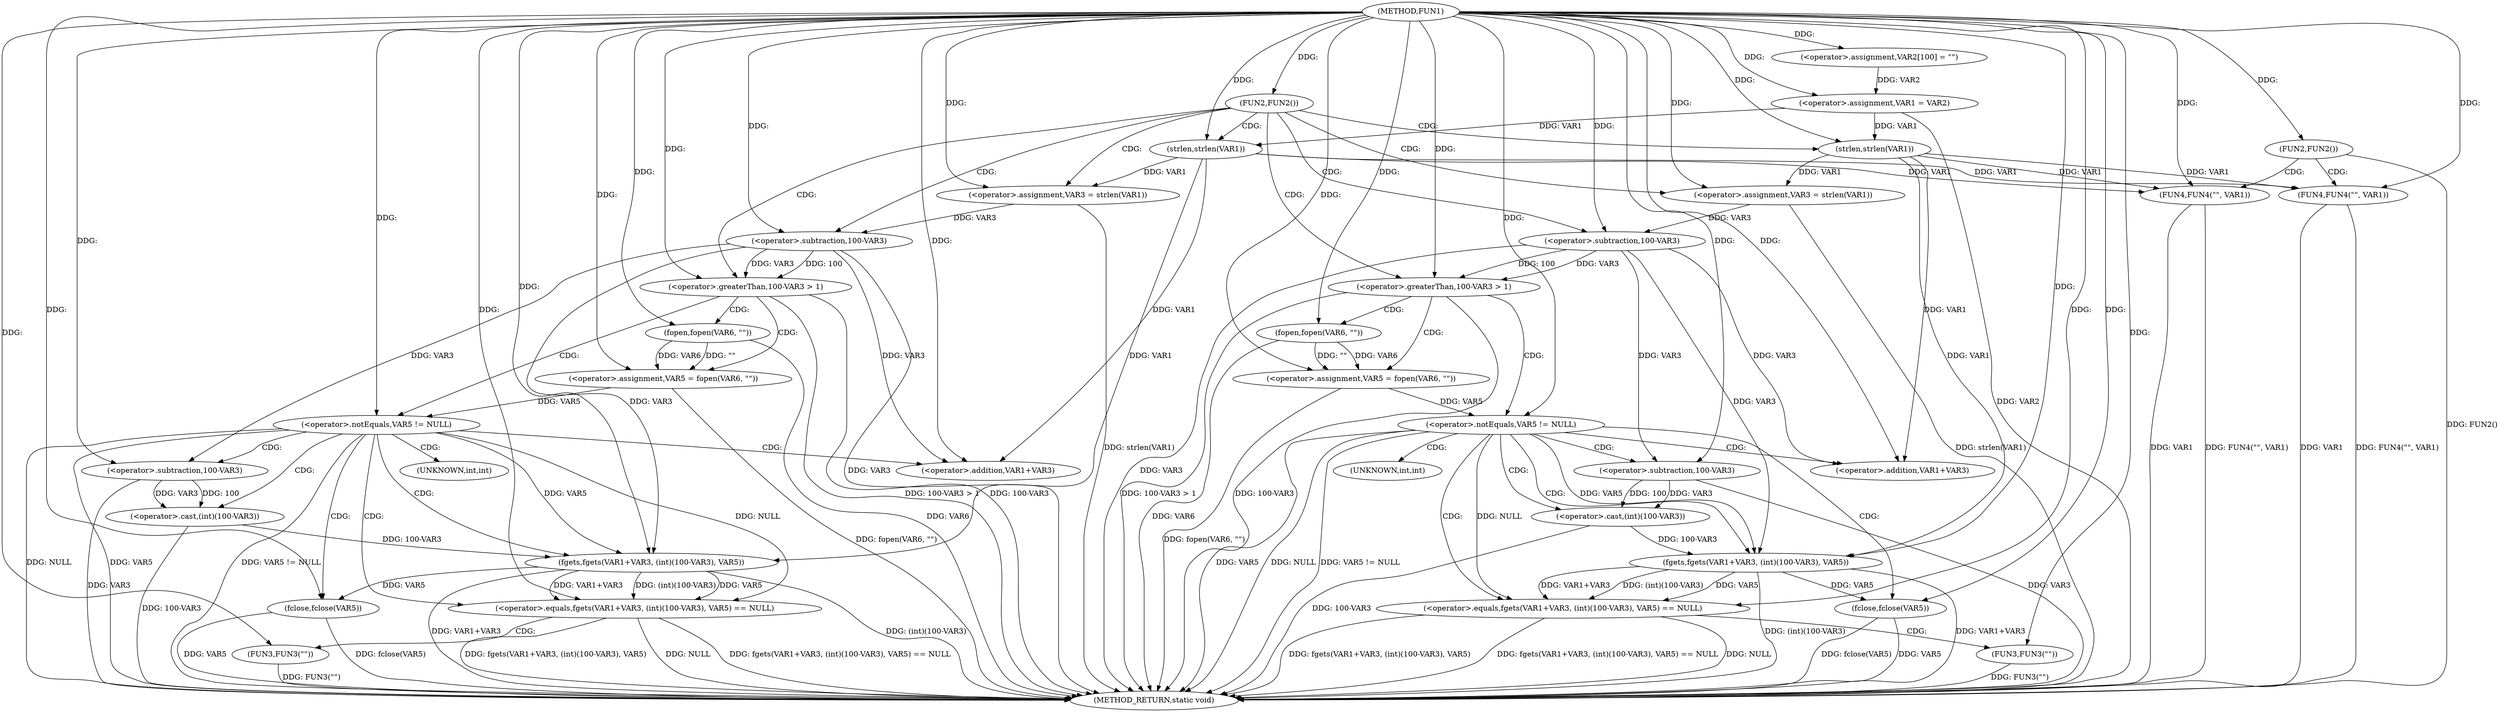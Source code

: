 digraph FUN1 {  
"1000100" [label = "(METHOD,FUN1)" ]
"1000210" [label = "(METHOD_RETURN,static void)" ]
"1000104" [label = "(<operator>.assignment,VAR2[100] = \"\")" ]
"1000107" [label = "(<operator>.assignment,VAR1 = VAR2)" ]
"1000111" [label = "(FUN2,FUN2())" ]
"1000115" [label = "(<operator>.assignment,VAR3 = strlen(VAR1))" ]
"1000117" [label = "(strlen,strlen(VAR1))" ]
"1000121" [label = "(<operator>.greaterThan,100-VAR3 > 1)" ]
"1000122" [label = "(<operator>.subtraction,100-VAR3)" ]
"1000127" [label = "(<operator>.assignment,VAR5 = fopen(VAR6, \"\"))" ]
"1000129" [label = "(fopen,fopen(VAR6, \"\"))" ]
"1000133" [label = "(<operator>.notEquals,VAR5 != NULL)" ]
"1000138" [label = "(<operator>.equals,fgets(VAR1+VAR3, (int)(100-VAR3), VAR5) == NULL)" ]
"1000139" [label = "(fgets,fgets(VAR1+VAR3, (int)(100-VAR3), VAR5))" ]
"1000140" [label = "(<operator>.addition,VAR1+VAR3)" ]
"1000143" [label = "(<operator>.cast,(int)(100-VAR3))" ]
"1000145" [label = "(<operator>.subtraction,100-VAR3)" ]
"1000151" [label = "(FUN3,FUN3(\"\"))" ]
"1000153" [label = "(fclose,fclose(VAR5))" ]
"1000159" [label = "(<operator>.assignment,VAR3 = strlen(VAR1))" ]
"1000161" [label = "(strlen,strlen(VAR1))" ]
"1000165" [label = "(<operator>.greaterThan,100-VAR3 > 1)" ]
"1000166" [label = "(<operator>.subtraction,100-VAR3)" ]
"1000171" [label = "(<operator>.assignment,VAR5 = fopen(VAR6, \"\"))" ]
"1000173" [label = "(fopen,fopen(VAR6, \"\"))" ]
"1000177" [label = "(<operator>.notEquals,VAR5 != NULL)" ]
"1000182" [label = "(<operator>.equals,fgets(VAR1+VAR3, (int)(100-VAR3), VAR5) == NULL)" ]
"1000183" [label = "(fgets,fgets(VAR1+VAR3, (int)(100-VAR3), VAR5))" ]
"1000184" [label = "(<operator>.addition,VAR1+VAR3)" ]
"1000187" [label = "(<operator>.cast,(int)(100-VAR3))" ]
"1000189" [label = "(<operator>.subtraction,100-VAR3)" ]
"1000195" [label = "(FUN3,FUN3(\"\"))" ]
"1000197" [label = "(fclose,fclose(VAR5))" ]
"1000200" [label = "(FUN2,FUN2())" ]
"1000202" [label = "(FUN4,FUN4(\"\", VAR1))" ]
"1000207" [label = "(FUN4,FUN4(\"\", VAR1))" ]
"1000144" [label = "(UNKNOWN,int,int)" ]
"1000188" [label = "(UNKNOWN,int,int)" ]
  "1000183" -> "1000210"  [ label = "DDG: (int)(100-VAR3)"] 
  "1000207" -> "1000210"  [ label = "DDG: VAR1"] 
  "1000200" -> "1000210"  [ label = "DDG: FUN2()"] 
  "1000187" -> "1000210"  [ label = "DDG: 100-VAR3"] 
  "1000138" -> "1000210"  [ label = "DDG: fgets(VAR1+VAR3, (int)(100-VAR3), VAR5)"] 
  "1000138" -> "1000210"  [ label = "DDG: NULL"] 
  "1000133" -> "1000210"  [ label = "DDG: VAR5 != NULL"] 
  "1000153" -> "1000210"  [ label = "DDG: VAR5"] 
  "1000197" -> "1000210"  [ label = "DDG: fclose(VAR5)"] 
  "1000177" -> "1000210"  [ label = "DDG: VAR5 != NULL"] 
  "1000138" -> "1000210"  [ label = "DDG: fgets(VAR1+VAR3, (int)(100-VAR3), VAR5) == NULL"] 
  "1000182" -> "1000210"  [ label = "DDG: fgets(VAR1+VAR3, (int)(100-VAR3), VAR5) == NULL"] 
  "1000177" -> "1000210"  [ label = "DDG: VAR5"] 
  "1000115" -> "1000210"  [ label = "DDG: strlen(VAR1)"] 
  "1000166" -> "1000210"  [ label = "DDG: VAR3"] 
  "1000129" -> "1000210"  [ label = "DDG: VAR6"] 
  "1000151" -> "1000210"  [ label = "DDG: FUN3(\"\")"] 
  "1000177" -> "1000210"  [ label = "DDG: NULL"] 
  "1000165" -> "1000210"  [ label = "DDG: 100-VAR3"] 
  "1000139" -> "1000210"  [ label = "DDG: VAR1+VAR3"] 
  "1000195" -> "1000210"  [ label = "DDG: FUN3(\"\")"] 
  "1000183" -> "1000210"  [ label = "DDG: VAR1+VAR3"] 
  "1000127" -> "1000210"  [ label = "DDG: fopen(VAR6, \"\")"] 
  "1000133" -> "1000210"  [ label = "DDG: VAR5"] 
  "1000189" -> "1000210"  [ label = "DDG: VAR3"] 
  "1000121" -> "1000210"  [ label = "DDG: 100-VAR3 > 1"] 
  "1000207" -> "1000210"  [ label = "DDG: FUN4(\"\", VAR1)"] 
  "1000153" -> "1000210"  [ label = "DDG: fclose(VAR5)"] 
  "1000133" -> "1000210"  [ label = "DDG: NULL"] 
  "1000182" -> "1000210"  [ label = "DDG: NULL"] 
  "1000171" -> "1000210"  [ label = "DDG: fopen(VAR6, \"\")"] 
  "1000139" -> "1000210"  [ label = "DDG: (int)(100-VAR3)"] 
  "1000121" -> "1000210"  [ label = "DDG: 100-VAR3"] 
  "1000143" -> "1000210"  [ label = "DDG: 100-VAR3"] 
  "1000145" -> "1000210"  [ label = "DDG: VAR3"] 
  "1000159" -> "1000210"  [ label = "DDG: strlen(VAR1)"] 
  "1000182" -> "1000210"  [ label = "DDG: fgets(VAR1+VAR3, (int)(100-VAR3), VAR5)"] 
  "1000173" -> "1000210"  [ label = "DDG: VAR6"] 
  "1000107" -> "1000210"  [ label = "DDG: VAR2"] 
  "1000202" -> "1000210"  [ label = "DDG: FUN4(\"\", VAR1)"] 
  "1000122" -> "1000210"  [ label = "DDG: VAR3"] 
  "1000202" -> "1000210"  [ label = "DDG: VAR1"] 
  "1000197" -> "1000210"  [ label = "DDG: VAR5"] 
  "1000165" -> "1000210"  [ label = "DDG: 100-VAR3 > 1"] 
  "1000100" -> "1000104"  [ label = "DDG: "] 
  "1000104" -> "1000107"  [ label = "DDG: VAR2"] 
  "1000100" -> "1000107"  [ label = "DDG: "] 
  "1000100" -> "1000111"  [ label = "DDG: "] 
  "1000117" -> "1000115"  [ label = "DDG: VAR1"] 
  "1000100" -> "1000115"  [ label = "DDG: "] 
  "1000107" -> "1000117"  [ label = "DDG: VAR1"] 
  "1000100" -> "1000117"  [ label = "DDG: "] 
  "1000122" -> "1000121"  [ label = "DDG: 100"] 
  "1000122" -> "1000121"  [ label = "DDG: VAR3"] 
  "1000100" -> "1000122"  [ label = "DDG: "] 
  "1000115" -> "1000122"  [ label = "DDG: VAR3"] 
  "1000100" -> "1000121"  [ label = "DDG: "] 
  "1000129" -> "1000127"  [ label = "DDG: VAR6"] 
  "1000129" -> "1000127"  [ label = "DDG: \"\""] 
  "1000100" -> "1000127"  [ label = "DDG: "] 
  "1000100" -> "1000129"  [ label = "DDG: "] 
  "1000127" -> "1000133"  [ label = "DDG: VAR5"] 
  "1000100" -> "1000133"  [ label = "DDG: "] 
  "1000139" -> "1000138"  [ label = "DDG: VAR1+VAR3"] 
  "1000139" -> "1000138"  [ label = "DDG: (int)(100-VAR3)"] 
  "1000139" -> "1000138"  [ label = "DDG: VAR5"] 
  "1000117" -> "1000139"  [ label = "DDG: VAR1"] 
  "1000100" -> "1000139"  [ label = "DDG: "] 
  "1000122" -> "1000139"  [ label = "DDG: VAR3"] 
  "1000117" -> "1000140"  [ label = "DDG: VAR1"] 
  "1000100" -> "1000140"  [ label = "DDG: "] 
  "1000122" -> "1000140"  [ label = "DDG: VAR3"] 
  "1000143" -> "1000139"  [ label = "DDG: 100-VAR3"] 
  "1000145" -> "1000143"  [ label = "DDG: 100"] 
  "1000145" -> "1000143"  [ label = "DDG: VAR3"] 
  "1000100" -> "1000145"  [ label = "DDG: "] 
  "1000122" -> "1000145"  [ label = "DDG: VAR3"] 
  "1000133" -> "1000139"  [ label = "DDG: VAR5"] 
  "1000133" -> "1000138"  [ label = "DDG: NULL"] 
  "1000100" -> "1000138"  [ label = "DDG: "] 
  "1000100" -> "1000151"  [ label = "DDG: "] 
  "1000139" -> "1000153"  [ label = "DDG: VAR5"] 
  "1000100" -> "1000153"  [ label = "DDG: "] 
  "1000161" -> "1000159"  [ label = "DDG: VAR1"] 
  "1000100" -> "1000159"  [ label = "DDG: "] 
  "1000107" -> "1000161"  [ label = "DDG: VAR1"] 
  "1000100" -> "1000161"  [ label = "DDG: "] 
  "1000166" -> "1000165"  [ label = "DDG: 100"] 
  "1000166" -> "1000165"  [ label = "DDG: VAR3"] 
  "1000100" -> "1000166"  [ label = "DDG: "] 
  "1000159" -> "1000166"  [ label = "DDG: VAR3"] 
  "1000100" -> "1000165"  [ label = "DDG: "] 
  "1000173" -> "1000171"  [ label = "DDG: VAR6"] 
  "1000173" -> "1000171"  [ label = "DDG: \"\""] 
  "1000100" -> "1000171"  [ label = "DDG: "] 
  "1000100" -> "1000173"  [ label = "DDG: "] 
  "1000171" -> "1000177"  [ label = "DDG: VAR5"] 
  "1000100" -> "1000177"  [ label = "DDG: "] 
  "1000183" -> "1000182"  [ label = "DDG: VAR1+VAR3"] 
  "1000183" -> "1000182"  [ label = "DDG: (int)(100-VAR3)"] 
  "1000183" -> "1000182"  [ label = "DDG: VAR5"] 
  "1000161" -> "1000183"  [ label = "DDG: VAR1"] 
  "1000100" -> "1000183"  [ label = "DDG: "] 
  "1000166" -> "1000183"  [ label = "DDG: VAR3"] 
  "1000161" -> "1000184"  [ label = "DDG: VAR1"] 
  "1000100" -> "1000184"  [ label = "DDG: "] 
  "1000166" -> "1000184"  [ label = "DDG: VAR3"] 
  "1000187" -> "1000183"  [ label = "DDG: 100-VAR3"] 
  "1000189" -> "1000187"  [ label = "DDG: 100"] 
  "1000189" -> "1000187"  [ label = "DDG: VAR3"] 
  "1000100" -> "1000189"  [ label = "DDG: "] 
  "1000166" -> "1000189"  [ label = "DDG: VAR3"] 
  "1000177" -> "1000183"  [ label = "DDG: VAR5"] 
  "1000177" -> "1000182"  [ label = "DDG: NULL"] 
  "1000100" -> "1000182"  [ label = "DDG: "] 
  "1000100" -> "1000195"  [ label = "DDG: "] 
  "1000183" -> "1000197"  [ label = "DDG: VAR5"] 
  "1000100" -> "1000197"  [ label = "DDG: "] 
  "1000100" -> "1000200"  [ label = "DDG: "] 
  "1000100" -> "1000202"  [ label = "DDG: "] 
  "1000117" -> "1000202"  [ label = "DDG: VAR1"] 
  "1000161" -> "1000202"  [ label = "DDG: VAR1"] 
  "1000100" -> "1000207"  [ label = "DDG: "] 
  "1000117" -> "1000207"  [ label = "DDG: VAR1"] 
  "1000161" -> "1000207"  [ label = "DDG: VAR1"] 
  "1000111" -> "1000117"  [ label = "CDG: "] 
  "1000111" -> "1000161"  [ label = "CDG: "] 
  "1000111" -> "1000166"  [ label = "CDG: "] 
  "1000111" -> "1000165"  [ label = "CDG: "] 
  "1000111" -> "1000122"  [ label = "CDG: "] 
  "1000111" -> "1000121"  [ label = "CDG: "] 
  "1000111" -> "1000159"  [ label = "CDG: "] 
  "1000111" -> "1000115"  [ label = "CDG: "] 
  "1000121" -> "1000127"  [ label = "CDG: "] 
  "1000121" -> "1000133"  [ label = "CDG: "] 
  "1000121" -> "1000129"  [ label = "CDG: "] 
  "1000133" -> "1000153"  [ label = "CDG: "] 
  "1000133" -> "1000139"  [ label = "CDG: "] 
  "1000133" -> "1000144"  [ label = "CDG: "] 
  "1000133" -> "1000143"  [ label = "CDG: "] 
  "1000133" -> "1000145"  [ label = "CDG: "] 
  "1000133" -> "1000140"  [ label = "CDG: "] 
  "1000133" -> "1000138"  [ label = "CDG: "] 
  "1000138" -> "1000151"  [ label = "CDG: "] 
  "1000165" -> "1000173"  [ label = "CDG: "] 
  "1000165" -> "1000171"  [ label = "CDG: "] 
  "1000165" -> "1000177"  [ label = "CDG: "] 
  "1000177" -> "1000182"  [ label = "CDG: "] 
  "1000177" -> "1000197"  [ label = "CDG: "] 
  "1000177" -> "1000183"  [ label = "CDG: "] 
  "1000177" -> "1000189"  [ label = "CDG: "] 
  "1000177" -> "1000188"  [ label = "CDG: "] 
  "1000177" -> "1000184"  [ label = "CDG: "] 
  "1000177" -> "1000187"  [ label = "CDG: "] 
  "1000182" -> "1000195"  [ label = "CDG: "] 
  "1000200" -> "1000207"  [ label = "CDG: "] 
  "1000200" -> "1000202"  [ label = "CDG: "] 
}
